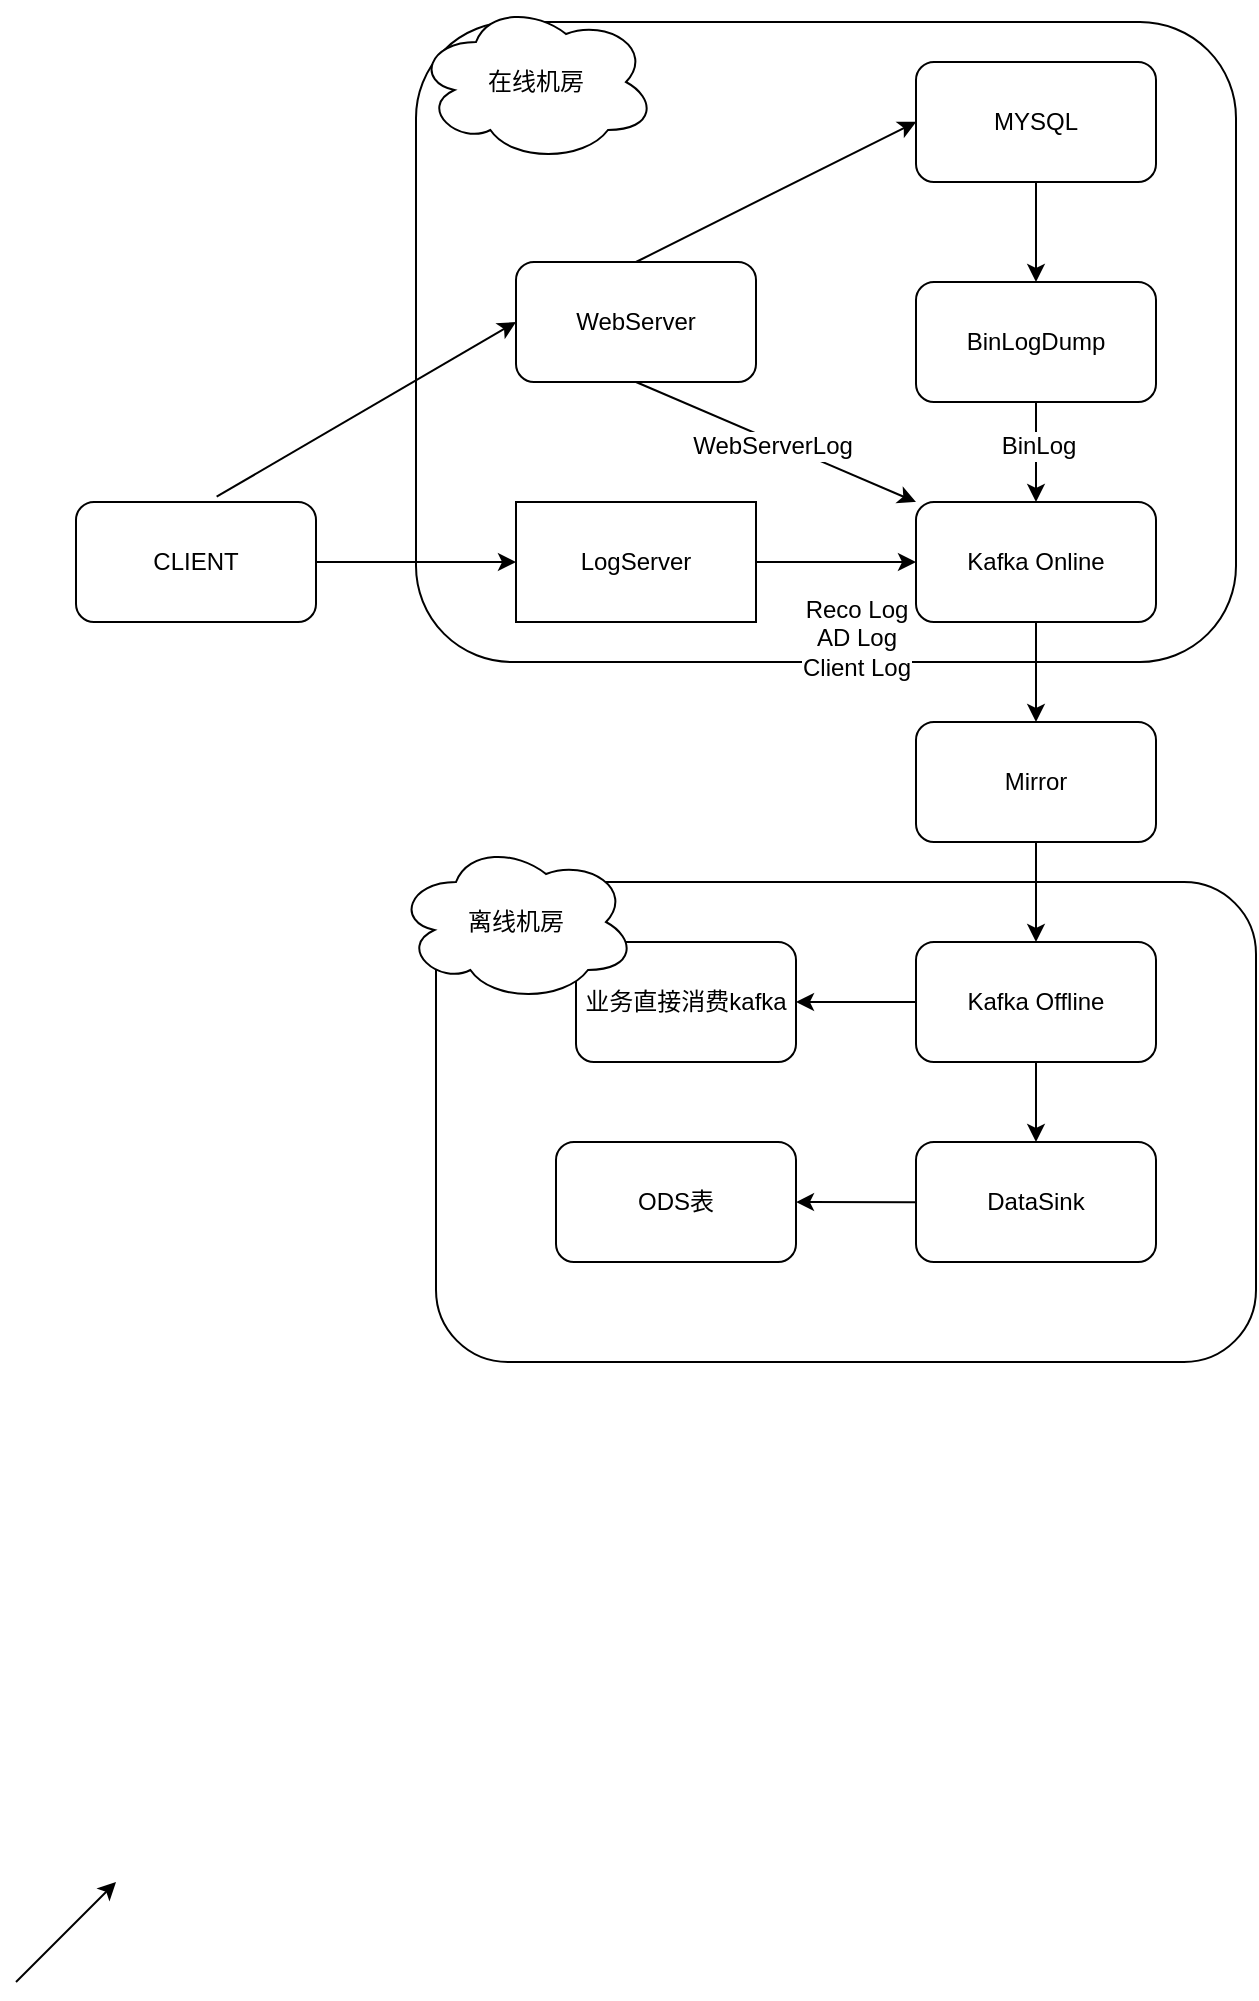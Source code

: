 <mxfile version="12.4.3" type="github" pages="1">
  <diagram id="3e6SWxXRQ_hCuez3VoNy" name="Page-1">
    <mxGraphModel dx="1106" dy="682" grid="1" gridSize="10" guides="1" tooltips="1" connect="1" arrows="1" fold="1" page="1" pageScale="1" pageWidth="827" pageHeight="1169" math="0" shadow="0">
      <root>
        <mxCell id="0"/>
        <mxCell id="1" parent="0"/>
        <mxCell id="AKsK6fo6_11dipU4AKg7-27" value="" style="rounded=1;whiteSpace=wrap;html=1;" parent="1" vertex="1">
          <mxGeometry x="280" y="450" width="410" height="240" as="geometry"/>
        </mxCell>
        <mxCell id="AKsK6fo6_11dipU4AKg7-24" value="" style="rounded=1;whiteSpace=wrap;html=1;" parent="1" vertex="1">
          <mxGeometry x="270" y="20" width="410" height="320" as="geometry"/>
        </mxCell>
        <mxCell id="AKsK6fo6_11dipU4AKg7-7" value="" style="edgeStyle=orthogonalEdgeStyle;rounded=0;orthogonalLoop=1;jettySize=auto;html=1;" parent="1" source="AKsK6fo6_11dipU4AKg7-2" target="AKsK6fo6_11dipU4AKg7-6" edge="1">
          <mxGeometry relative="1" as="geometry"/>
        </mxCell>
        <mxCell id="AKsK6fo6_11dipU4AKg7-2" value="CLIENT" style="rounded=1;whiteSpace=wrap;html=1;" parent="1" vertex="1">
          <mxGeometry x="100" y="260" width="120" height="60" as="geometry"/>
        </mxCell>
        <mxCell id="AKsK6fo6_11dipU4AKg7-6" value="CLIENT" style="rounded=1;whiteSpace=wrap;html=1;" parent="1" vertex="1">
          <mxGeometry x="320" y="260" width="100" height="60" as="geometry"/>
        </mxCell>
        <mxCell id="AKsK6fo6_11dipU4AKg7-16" style="edgeStyle=orthogonalEdgeStyle;rounded=0;orthogonalLoop=1;jettySize=auto;html=1;" parent="1" source="AKsK6fo6_11dipU4AKg7-3" target="AKsK6fo6_11dipU4AKg7-11" edge="1">
          <mxGeometry relative="1" as="geometry"/>
        </mxCell>
        <mxCell id="AKsK6fo6_11dipU4AKg7-3" value="LogServer" style="rounded=0;whiteSpace=wrap;html=1;" parent="1" vertex="1">
          <mxGeometry x="320" y="260" width="120" height="60" as="geometry"/>
        </mxCell>
        <mxCell id="AKsK6fo6_11dipU4AKg7-4" value="WebServer" style="rounded=1;whiteSpace=wrap;html=1;" parent="1" vertex="1">
          <mxGeometry x="320" y="140" width="120" height="60" as="geometry"/>
        </mxCell>
        <mxCell id="AKsK6fo6_11dipU4AKg7-5" value="MYSQL" style="rounded=1;whiteSpace=wrap;html=1;" parent="1" vertex="1">
          <mxGeometry x="520" y="40" width="120" height="60" as="geometry"/>
        </mxCell>
        <mxCell id="AKsK6fo6_11dipU4AKg7-11" value="Kafka Online" style="rounded=1;whiteSpace=wrap;html=1;" parent="1" vertex="1">
          <mxGeometry x="520" y="260" width="120" height="60" as="geometry"/>
        </mxCell>
        <mxCell id="AKsK6fo6_11dipU4AKg7-12" value="Mirror" style="rounded=1;whiteSpace=wrap;html=1;" parent="1" vertex="1">
          <mxGeometry x="520" y="370" width="120" height="60" as="geometry"/>
        </mxCell>
        <mxCell id="AKsK6fo6_11dipU4AKg7-13" value="Kafka Offline" style="rounded=1;whiteSpace=wrap;html=1;" parent="1" vertex="1">
          <mxGeometry x="520" y="480" width="120" height="60" as="geometry"/>
        </mxCell>
        <mxCell id="AKsK6fo6_11dipU4AKg7-14" value="DataSink" style="rounded=1;whiteSpace=wrap;html=1;" parent="1" vertex="1">
          <mxGeometry x="520" y="580" width="120" height="60" as="geometry"/>
        </mxCell>
        <mxCell id="AKsK6fo6_11dipU4AKg7-15" value="ODS表" style="rounded=1;whiteSpace=wrap;html=1;" parent="1" vertex="1">
          <mxGeometry x="340" y="580" width="120" height="60" as="geometry"/>
        </mxCell>
        <mxCell id="AKsK6fo6_11dipU4AKg7-17" value="Reco Log&lt;br&gt;AD Log&lt;br&gt;Client Log" style="text;html=1;align=center;verticalAlign=middle;resizable=0;points=[];;labelBackgroundColor=#ffffff;" parent="1" vertex="1" connectable="0">
          <mxGeometry x="310" y="250" as="geometry">
            <mxPoint x="180" y="78" as="offset"/>
          </mxGeometry>
        </mxCell>
        <mxCell id="AKsK6fo6_11dipU4AKg7-18" value="" style="endArrow=classic;html=1;entryX=0;entryY=0;entryDx=0;entryDy=0;" parent="1" target="AKsK6fo6_11dipU4AKg7-11" edge="1">
          <mxGeometry width="50" height="50" relative="1" as="geometry">
            <mxPoint x="380" y="200" as="sourcePoint"/>
            <mxPoint x="430" y="150" as="targetPoint"/>
          </mxGeometry>
        </mxCell>
        <mxCell id="BYa4Cgi5Y5y1z8ZKjr-z-2" value="WebServerLog" style="text;html=1;align=center;verticalAlign=middle;resizable=0;points=[];;labelBackgroundColor=#ffffff;" vertex="1" connectable="0" parent="AKsK6fo6_11dipU4AKg7-18">
          <mxGeometry x="-0.013" y="-2" relative="1" as="geometry">
            <mxPoint as="offset"/>
          </mxGeometry>
        </mxCell>
        <mxCell id="AKsK6fo6_11dipU4AKg7-19" value="" style="endArrow=classic;html=1;entryX=0.5;entryY=0;entryDx=0;entryDy=0;" parent="1" target="AKsK6fo6_11dipU4AKg7-11" edge="1">
          <mxGeometry width="50" height="50" relative="1" as="geometry">
            <mxPoint x="580" y="200" as="sourcePoint"/>
            <mxPoint x="630" y="150" as="targetPoint"/>
          </mxGeometry>
        </mxCell>
        <mxCell id="AKsK6fo6_11dipU4AKg7-26" value="BinLog" style="text;html=1;align=center;verticalAlign=middle;resizable=0;points=[];;labelBackgroundColor=#ffffff;" parent="AKsK6fo6_11dipU4AKg7-19" vertex="1" connectable="0">
          <mxGeometry x="0.049" y="1" relative="1" as="geometry">
            <mxPoint as="offset"/>
          </mxGeometry>
        </mxCell>
        <mxCell id="AKsK6fo6_11dipU4AKg7-21" value="" style="endArrow=classic;html=1;entryX=0;entryY=0.5;entryDx=0;entryDy=0;exitX=0.586;exitY=-0.044;exitDx=0;exitDy=0;exitPerimeter=0;" parent="1" target="AKsK6fo6_11dipU4AKg7-4" edge="1" source="AKsK6fo6_11dipU4AKg7-2">
          <mxGeometry width="50" height="50" relative="1" as="geometry">
            <mxPoint x="170" y="250" as="sourcePoint"/>
            <mxPoint x="170" y="190" as="targetPoint"/>
          </mxGeometry>
        </mxCell>
        <mxCell id="AKsK6fo6_11dipU4AKg7-25" value="" style="endArrow=classic;html=1;exitX=0.5;exitY=0;exitDx=0;exitDy=0;entryX=0.61;entryY=0.156;entryDx=0;entryDy=0;entryPerimeter=0;" parent="1" source="AKsK6fo6_11dipU4AKg7-4" target="AKsK6fo6_11dipU4AKg7-24" edge="1">
          <mxGeometry width="50" height="50" relative="1" as="geometry">
            <mxPoint x="80" y="180" as="sourcePoint"/>
            <mxPoint x="130" y="130" as="targetPoint"/>
          </mxGeometry>
        </mxCell>
        <mxCell id="AKsK6fo6_11dipU4AKg7-28" value="" style="endArrow=classic;html=1;entryX=0.5;entryY=0;entryDx=0;entryDy=0;" parent="1" target="AKsK6fo6_11dipU4AKg7-12" edge="1">
          <mxGeometry width="50" height="50" relative="1" as="geometry">
            <mxPoint x="580" y="320" as="sourcePoint"/>
            <mxPoint x="630" y="270" as="targetPoint"/>
          </mxGeometry>
        </mxCell>
        <mxCell id="AKsK6fo6_11dipU4AKg7-29" value="" style="endArrow=classic;html=1;exitX=0.5;exitY=1;exitDx=0;exitDy=0;entryX=0.5;entryY=0;entryDx=0;entryDy=0;" parent="1" source="AKsK6fo6_11dipU4AKg7-12" target="AKsK6fo6_11dipU4AKg7-13" edge="1">
          <mxGeometry width="50" height="50" relative="1" as="geometry">
            <mxPoint x="90" y="840" as="sourcePoint"/>
            <mxPoint x="140" y="790" as="targetPoint"/>
          </mxGeometry>
        </mxCell>
        <mxCell id="AKsK6fo6_11dipU4AKg7-30" value="" style="endArrow=classic;html=1;exitX=0.5;exitY=1;exitDx=0;exitDy=0;" parent="1" source="AKsK6fo6_11dipU4AKg7-13" target="AKsK6fo6_11dipU4AKg7-14" edge="1">
          <mxGeometry width="50" height="50" relative="1" as="geometry">
            <mxPoint x="320" y="850" as="sourcePoint"/>
            <mxPoint x="370" y="800" as="targetPoint"/>
          </mxGeometry>
        </mxCell>
        <mxCell id="AKsK6fo6_11dipU4AKg7-31" value="" style="endArrow=classic;html=1;" parent="1" edge="1">
          <mxGeometry width="50" height="50" relative="1" as="geometry">
            <mxPoint x="70" y="1000" as="sourcePoint"/>
            <mxPoint x="120" y="950" as="targetPoint"/>
          </mxGeometry>
        </mxCell>
        <mxCell id="AKsK6fo6_11dipU4AKg7-32" value="" style="endArrow=classic;html=1;exitX=0.585;exitY=0.667;exitDx=0;exitDy=0;exitPerimeter=0;" parent="1" source="AKsK6fo6_11dipU4AKg7-27" target="AKsK6fo6_11dipU4AKg7-15" edge="1">
          <mxGeometry width="50" height="50" relative="1" as="geometry">
            <mxPoint x="80" y="620" as="sourcePoint"/>
            <mxPoint x="130" y="570" as="targetPoint"/>
          </mxGeometry>
        </mxCell>
        <mxCell id="BYa4Cgi5Y5y1z8ZKjr-z-1" value="BinLogDump" style="rounded=1;whiteSpace=wrap;html=1;" vertex="1" parent="1">
          <mxGeometry x="520" y="150" width="120" height="60" as="geometry"/>
        </mxCell>
        <mxCell id="BYa4Cgi5Y5y1z8ZKjr-z-3" value="" style="endArrow=classic;html=1;exitX=0.5;exitY=1;exitDx=0;exitDy=0;" edge="1" parent="1" source="AKsK6fo6_11dipU4AKg7-5" target="BYa4Cgi5Y5y1z8ZKjr-z-1">
          <mxGeometry width="50" height="50" relative="1" as="geometry">
            <mxPoint x="40" y="170" as="sourcePoint"/>
            <mxPoint x="90" y="120" as="targetPoint"/>
          </mxGeometry>
        </mxCell>
        <mxCell id="BYa4Cgi5Y5y1z8ZKjr-z-4" value="业务直接消费kafka" style="rounded=1;whiteSpace=wrap;html=1;" vertex="1" parent="1">
          <mxGeometry x="350" y="480" width="110" height="60" as="geometry"/>
        </mxCell>
        <mxCell id="BYa4Cgi5Y5y1z8ZKjr-z-5" value="" style="endArrow=classic;html=1;exitX=0;exitY=0.5;exitDx=0;exitDy=0;entryX=1;entryY=0.5;entryDx=0;entryDy=0;" edge="1" parent="1" source="AKsK6fo6_11dipU4AKg7-13" target="BYa4Cgi5Y5y1z8ZKjr-z-4">
          <mxGeometry width="50" height="50" relative="1" as="geometry">
            <mxPoint x="80" y="470" as="sourcePoint"/>
            <mxPoint x="130" y="420" as="targetPoint"/>
          </mxGeometry>
        </mxCell>
        <mxCell id="BYa4Cgi5Y5y1z8ZKjr-z-6" value="在线机房" style="ellipse;shape=cloud;whiteSpace=wrap;html=1;" vertex="1" parent="1">
          <mxGeometry x="270" y="10" width="120" height="80" as="geometry"/>
        </mxCell>
        <mxCell id="BYa4Cgi5Y5y1z8ZKjr-z-7" value="离线机房" style="ellipse;shape=cloud;whiteSpace=wrap;html=1;" vertex="1" parent="1">
          <mxGeometry x="260" y="430" width="120" height="80" as="geometry"/>
        </mxCell>
      </root>
    </mxGraphModel>
  </diagram>
</mxfile>
